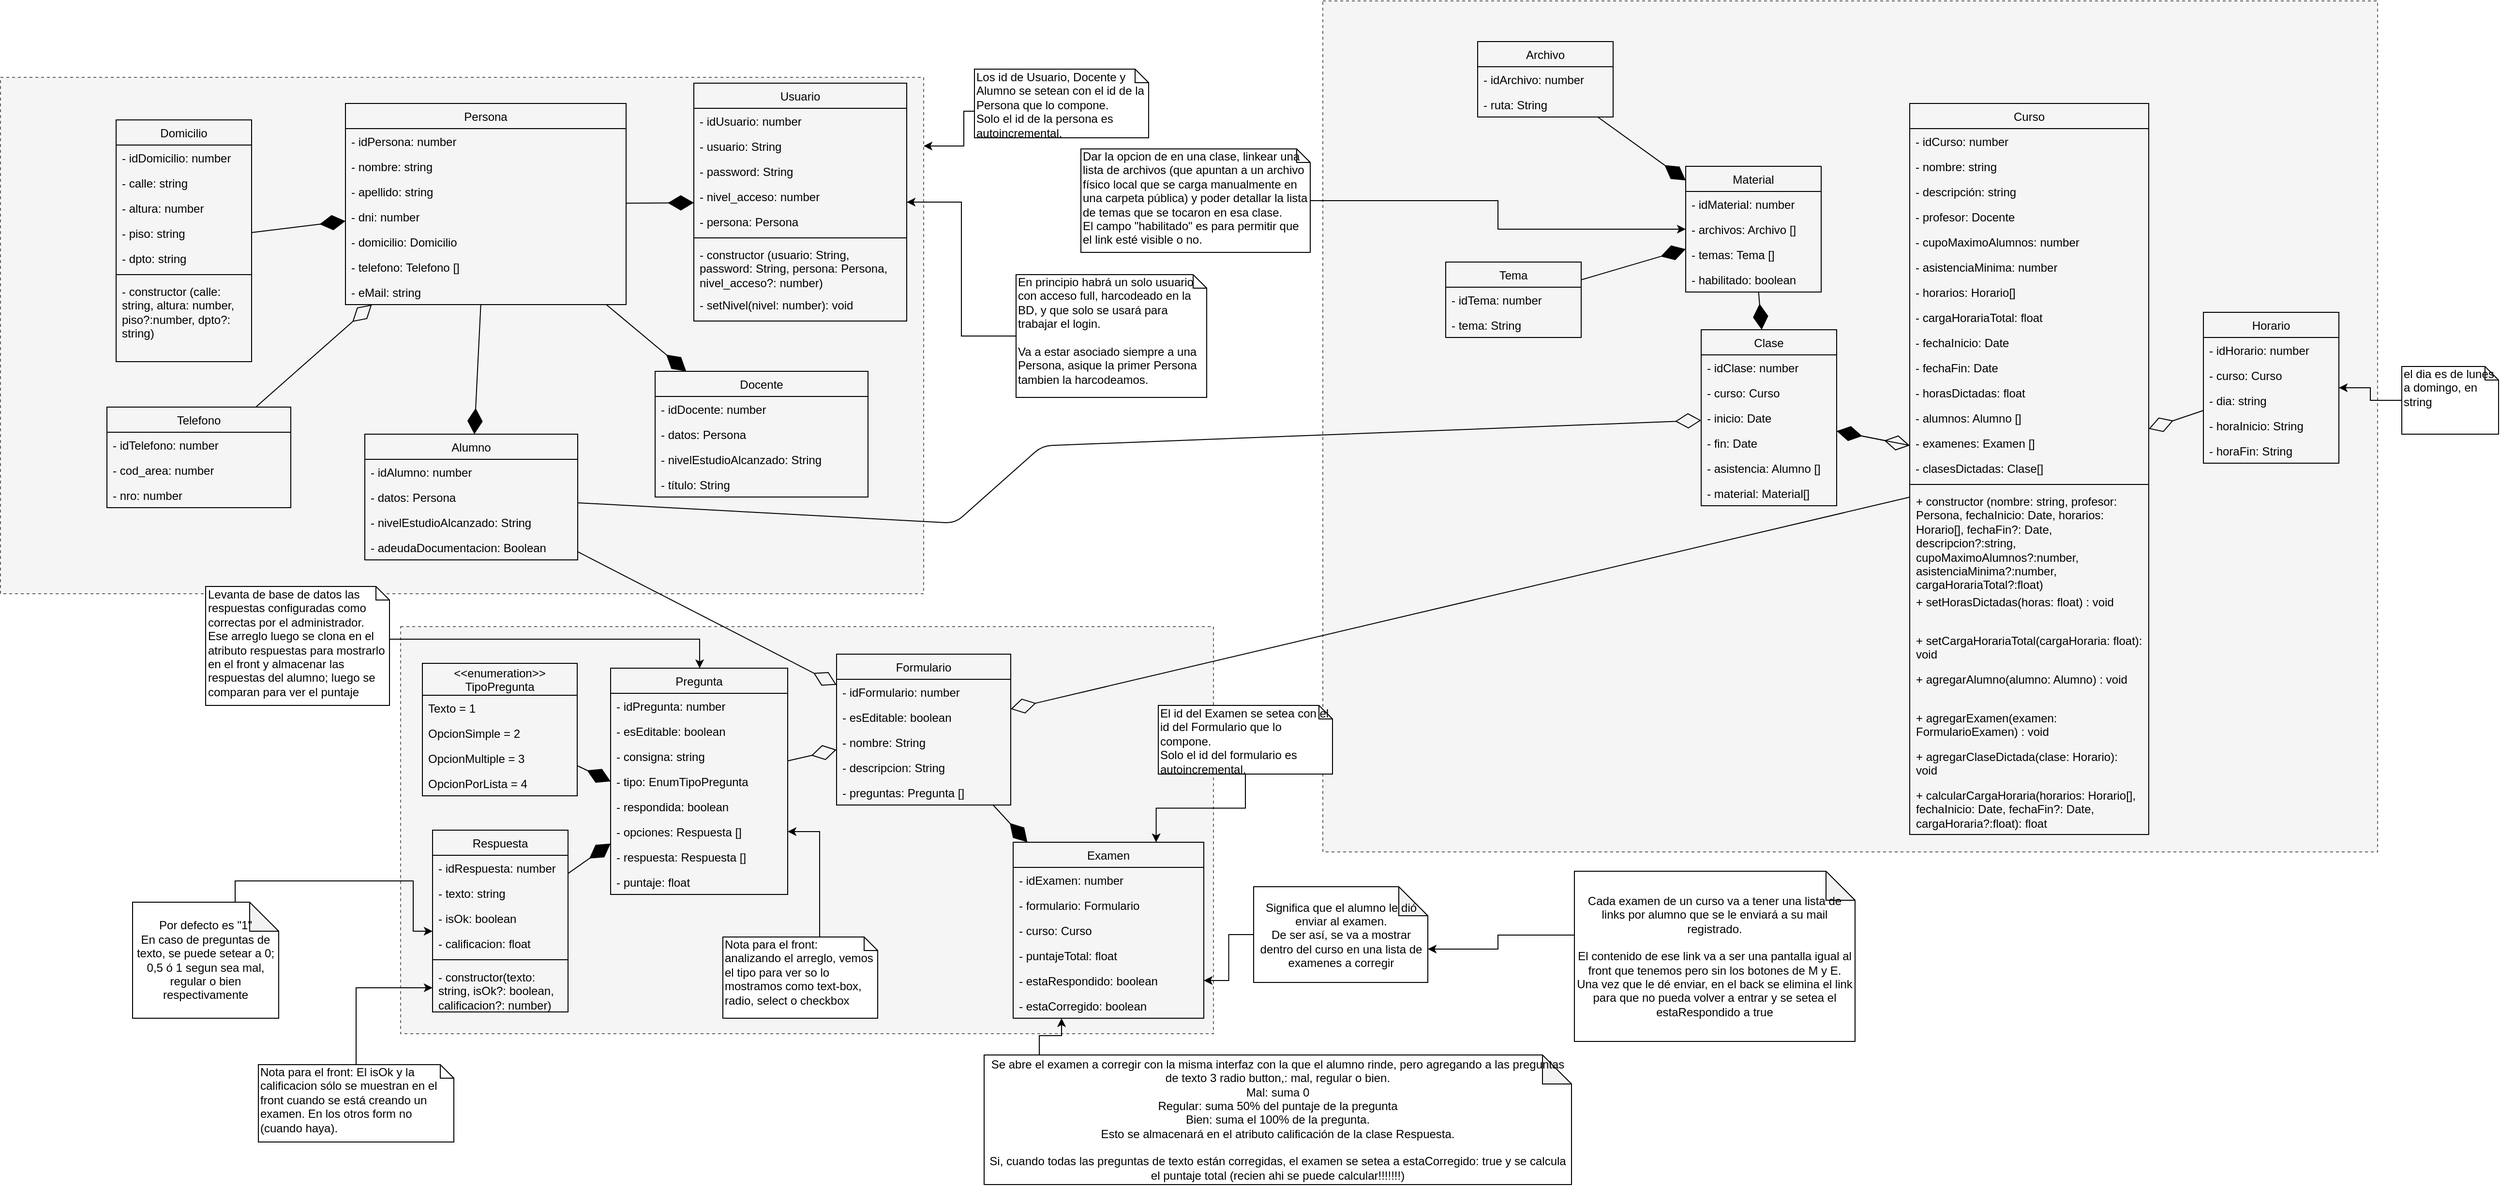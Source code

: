 <mxfile pages="1" version="10.9.5" type="device"><diagram id="f-dJ4CcbWIBOQ4cdCepu" name="Page-1"><mxGraphModel dx="1935" dy="1681" grid="1" gridSize="10" guides="1" tooltips="1" connect="1" arrows="1" fold="1" page="1" pageScale="1" pageWidth="827" pageHeight="1169" math="0" shadow="0"><root><mxCell id="0"/><mxCell id="1" parent="0"/><mxCell id="zxxc2t3rKSdNHz6FAWcH-2" value="" style="rounded=0;whiteSpace=wrap;html=1;fillColor=#f5f5f5;dashed=1;strokeColor=#666666;fontColor=#333333;" parent="1" vertex="1"><mxGeometry x="630" y="-70" width="1090" height="880" as="geometry"/></mxCell><mxCell id="0V6Gt7G7ayMPBLeQKOoL-2" value="" style="rounded=0;whiteSpace=wrap;html=1;fillColor=#f5f5f5;dashed=1;strokeColor=#666666;fontColor=#333333;" parent="1" vertex="1"><mxGeometry x="-736.5" y="9" width="954" height="534" as="geometry"/></mxCell><mxCell id="0V6Gt7G7ayMPBLeQKOoL-5" value="" style="rounded=0;whiteSpace=wrap;html=1;dashed=1;fillColor=#f5f5f5;strokeColor=#666666;fontColor=#333333;" parent="1" vertex="1"><mxGeometry x="-323" y="577" width="840" height="421" as="geometry"/></mxCell><mxCell id="UIrgwBqXf0p40G4Y4S-2-1" value="Curso" style="swimlane;fontStyle=0;childLayout=stackLayout;horizontal=1;startSize=26;fillColor=none;horizontalStack=0;resizeParent=1;resizeParentMax=0;resizeLast=0;collapsible=1;marginBottom=0;" parent="1" vertex="1"><mxGeometry x="1236.5" y="36" width="247" height="756" as="geometry"/></mxCell><mxCell id="ES2bYscU0r8ak7FbDwLA-25" value="- idCurso: number" style="text;strokeColor=none;fillColor=none;align=left;verticalAlign=top;spacingLeft=4;spacingRight=4;overflow=hidden;rotatable=0;points=[[0,0.5],[1,0.5]];portConstraint=eastwest;" vertex="1" parent="UIrgwBqXf0p40G4Y4S-2-1"><mxGeometry y="26" width="247" height="26" as="geometry"/></mxCell><mxCell id="dFw13-SHJbsJlFjqZxbd-1" value="- nombre: string" style="text;strokeColor=none;fillColor=none;align=left;verticalAlign=top;spacingLeft=4;spacingRight=4;overflow=hidden;rotatable=0;points=[[0,0.5],[1,0.5]];portConstraint=eastwest;" parent="UIrgwBqXf0p40G4Y4S-2-1" vertex="1"><mxGeometry y="52" width="247" height="26" as="geometry"/></mxCell><mxCell id="dFw13-SHJbsJlFjqZxbd-2" value="- descripción: string" style="text;strokeColor=none;fillColor=none;align=left;verticalAlign=top;spacingLeft=4;spacingRight=4;overflow=hidden;rotatable=0;points=[[0,0.5],[1,0.5]];portConstraint=eastwest;" parent="UIrgwBqXf0p40G4Y4S-2-1" vertex="1"><mxGeometry y="78" width="247" height="26" as="geometry"/></mxCell><mxCell id="UIrgwBqXf0p40G4Y4S-2-3" value="- profesor: Docente" style="text;strokeColor=none;fillColor=none;align=left;verticalAlign=top;spacingLeft=4;spacingRight=4;overflow=hidden;rotatable=0;points=[[0,0.5],[1,0.5]];portConstraint=eastwest;" parent="UIrgwBqXf0p40G4Y4S-2-1" vertex="1"><mxGeometry y="104" width="247" height="26" as="geometry"/></mxCell><mxCell id="UIrgwBqXf0p40G4Y4S-2-4" value="- cupoMaximoAlumnos: number" style="text;strokeColor=none;fillColor=none;align=left;verticalAlign=top;spacingLeft=4;spacingRight=4;overflow=hidden;rotatable=0;points=[[0,0.5],[1,0.5]];portConstraint=eastwest;" parent="UIrgwBqXf0p40G4Y4S-2-1" vertex="1"><mxGeometry y="130" width="247" height="26" as="geometry"/></mxCell><mxCell id="UIrgwBqXf0p40G4Y4S-2-57" value="- asistenciaMinima: number" style="text;strokeColor=none;fillColor=none;align=left;verticalAlign=top;spacingLeft=4;spacingRight=4;overflow=hidden;rotatable=0;points=[[0,0.5],[1,0.5]];portConstraint=eastwest;" parent="UIrgwBqXf0p40G4Y4S-2-1" vertex="1"><mxGeometry y="156" width="247" height="26" as="geometry"/></mxCell><mxCell id="OqaGD34p73O8CsiSFlRF-17" value="- horarios: Horario[]" style="text;strokeColor=none;fillColor=none;align=left;verticalAlign=top;spacingLeft=4;spacingRight=4;overflow=hidden;rotatable=0;points=[[0,0.5],[1,0.5]];portConstraint=eastwest;" parent="UIrgwBqXf0p40G4Y4S-2-1" vertex="1"><mxGeometry y="182" width="247" height="26" as="geometry"/></mxCell><mxCell id="WGWgzZg7DQU7tO4lkFEB-14" value="- cargaHorariaTotal: float" style="text;strokeColor=none;fillColor=none;align=left;verticalAlign=top;spacingLeft=4;spacingRight=4;overflow=hidden;rotatable=0;points=[[0,0.5],[1,0.5]];portConstraint=eastwest;" parent="UIrgwBqXf0p40G4Y4S-2-1" vertex="1"><mxGeometry y="208" width="247" height="26" as="geometry"/></mxCell><mxCell id="dFw13-SHJbsJlFjqZxbd-19" value="- fechaInicio: Date" style="text;strokeColor=none;fillColor=none;align=left;verticalAlign=top;spacingLeft=4;spacingRight=4;overflow=hidden;rotatable=0;points=[[0,0.5],[1,0.5]];portConstraint=eastwest;" parent="UIrgwBqXf0p40G4Y4S-2-1" vertex="1"><mxGeometry y="234" width="247" height="26" as="geometry"/></mxCell><mxCell id="dFw13-SHJbsJlFjqZxbd-20" value="- fechaFin: Date" style="text;strokeColor=none;fillColor=none;align=left;verticalAlign=top;spacingLeft=4;spacingRight=4;overflow=hidden;rotatable=0;points=[[0,0.5],[1,0.5]];portConstraint=eastwest;" parent="UIrgwBqXf0p40G4Y4S-2-1" vertex="1"><mxGeometry y="260" width="247" height="26" as="geometry"/></mxCell><mxCell id="dFw13-SHJbsJlFjqZxbd-3" value="- horasDictadas: float" style="text;strokeColor=none;fillColor=none;align=left;verticalAlign=top;spacingLeft=4;spacingRight=4;overflow=hidden;rotatable=0;points=[[0,0.5],[1,0.5]];portConstraint=eastwest;" parent="UIrgwBqXf0p40G4Y4S-2-1" vertex="1"><mxGeometry y="286" width="247" height="26" as="geometry"/></mxCell><mxCell id="UIrgwBqXf0p40G4Y4S-2-2" value="- alumnos: Alumno []" style="text;strokeColor=none;fillColor=none;align=left;verticalAlign=top;spacingLeft=4;spacingRight=4;overflow=hidden;rotatable=0;points=[[0,0.5],[1,0.5]];portConstraint=eastwest;" parent="UIrgwBqXf0p40G4Y4S-2-1" vertex="1"><mxGeometry y="312" width="247" height="26" as="geometry"/></mxCell><mxCell id="WGWgzZg7DQU7tO4lkFEB-18" value="- examenes: Examen []" style="text;strokeColor=none;fillColor=none;align=left;verticalAlign=top;spacingLeft=4;spacingRight=4;overflow=hidden;rotatable=0;points=[[0,0.5],[1,0.5]];portConstraint=eastwest;" parent="UIrgwBqXf0p40G4Y4S-2-1" vertex="1"><mxGeometry y="338" width="247" height="26" as="geometry"/></mxCell><mxCell id="OqaGD34p73O8CsiSFlRF-3" value="- clasesDictadas: Clase[]" style="text;strokeColor=none;fillColor=none;align=left;verticalAlign=top;spacingLeft=4;spacingRight=4;overflow=hidden;rotatable=0;points=[[0,0.5],[1,0.5]];portConstraint=eastwest;" parent="UIrgwBqXf0p40G4Y4S-2-1" vertex="1"><mxGeometry y="364" width="247" height="26" as="geometry"/></mxCell><mxCell id="OqaGD34p73O8CsiSFlRF-2" value="" style="line;strokeWidth=1;fillColor=none;align=left;verticalAlign=middle;spacingTop=-1;spacingLeft=3;spacingRight=3;rotatable=0;labelPosition=right;points=[];portConstraint=eastwest;" parent="UIrgwBqXf0p40G4Y4S-2-1" vertex="1"><mxGeometry y="390" width="247" height="8" as="geometry"/></mxCell><mxCell id="dFw13-SHJbsJlFjqZxbd-21" value="+ constructor (nombre: string, profesor: Persona, fechaInicio: Date, horarios: Horario[], fechaFin?: Date, descripcion?:string, cupoMaximoAlumnos?:number, asistenciaMinima?:number, cargaHorariaTotal?:float)" style="text;strokeColor=none;fillColor=none;align=left;verticalAlign=top;spacingLeft=4;spacingRight=4;overflow=hidden;rotatable=0;points=[[0,0.5],[1,0.5]];portConstraint=eastwest;whiteSpace=wrap;" parent="UIrgwBqXf0p40G4Y4S-2-1" vertex="1"><mxGeometry y="398" width="247" height="104" as="geometry"/></mxCell><mxCell id="OqaGD34p73O8CsiSFlRF-4" value="+ setHorasDictadas(horas: float) : void " style="text;strokeColor=none;fillColor=none;align=left;verticalAlign=top;spacingLeft=4;spacingRight=4;overflow=hidden;rotatable=0;points=[[0,0.5],[1,0.5]];portConstraint=eastwest;whiteSpace=wrap;" parent="UIrgwBqXf0p40G4Y4S-2-1" vertex="1"><mxGeometry y="502" width="247" height="40" as="geometry"/></mxCell><mxCell id="OqaGD34p73O8CsiSFlRF-23" value="+ setCargaHorariaTotal(cargaHoraria: float): void" style="text;strokeColor=none;fillColor=none;align=left;verticalAlign=top;spacingLeft=4;spacingRight=4;overflow=hidden;rotatable=0;points=[[0,0.5],[1,0.5]];portConstraint=eastwest;whiteSpace=wrap;" parent="UIrgwBqXf0p40G4Y4S-2-1" vertex="1"><mxGeometry y="542" width="247" height="40" as="geometry"/></mxCell><mxCell id="OqaGD34p73O8CsiSFlRF-8" value="+ agregarAlumno(alumno: Alumno) : void " style="text;strokeColor=none;fillColor=none;align=left;verticalAlign=top;spacingLeft=4;spacingRight=4;overflow=hidden;rotatable=0;points=[[0,0.5],[1,0.5]];portConstraint=eastwest;whiteSpace=wrap;" parent="UIrgwBqXf0p40G4Y4S-2-1" vertex="1"><mxGeometry y="582" width="247" height="40" as="geometry"/></mxCell><mxCell id="OqaGD34p73O8CsiSFlRF-9" value="+ agregarExamen(examen: FormularioExamen) : void " style="text;strokeColor=none;fillColor=none;align=left;verticalAlign=top;spacingLeft=4;spacingRight=4;overflow=hidden;rotatable=0;points=[[0,0.5],[1,0.5]];portConstraint=eastwest;whiteSpace=wrap;" parent="UIrgwBqXf0p40G4Y4S-2-1" vertex="1"><mxGeometry y="622" width="247" height="40" as="geometry"/></mxCell><mxCell id="OqaGD34p73O8CsiSFlRF-10" value="+ agregarClaseDictada(clase: Horario): void " style="text;strokeColor=none;fillColor=none;align=left;verticalAlign=top;spacingLeft=4;spacingRight=4;overflow=hidden;rotatable=0;points=[[0,0.5],[1,0.5]];portConstraint=eastwest;whiteSpace=wrap;" parent="UIrgwBqXf0p40G4Y4S-2-1" vertex="1"><mxGeometry y="662" width="247" height="40" as="geometry"/></mxCell><mxCell id="OqaGD34p73O8CsiSFlRF-22" value="+ calcularCargaHoraria(horarios: Horario[], fechaInicio: Date, fechaFin?: Date, cargaHoraria?:float): float " style="text;strokeColor=none;fillColor=none;align=left;verticalAlign=top;spacingLeft=4;spacingRight=4;overflow=hidden;rotatable=0;points=[[0,0.5],[1,0.5]];portConstraint=eastwest;whiteSpace=wrap;" parent="UIrgwBqXf0p40G4Y4S-2-1" vertex="1"><mxGeometry y="702" width="247" height="54" as="geometry"/></mxCell><mxCell id="UIrgwBqXf0p40G4Y4S-2-5" value="Alumno" style="swimlane;fontStyle=0;childLayout=stackLayout;horizontal=1;startSize=26;fillColor=none;horizontalStack=0;resizeParent=1;resizeParentMax=0;resizeLast=0;collapsible=1;marginBottom=0;" parent="1" vertex="1"><mxGeometry x="-360" y="378" width="220" height="130" as="geometry"/></mxCell><mxCell id="14GjEFoSuWH8FeOay6CV-20" value="- idAlumno: number" style="text;strokeColor=none;fillColor=none;align=left;verticalAlign=top;spacingLeft=4;spacingRight=4;overflow=hidden;rotatable=0;points=[[0,0.5],[1,0.5]];portConstraint=eastwest;" parent="UIrgwBqXf0p40G4Y4S-2-5" vertex="1"><mxGeometry y="26" width="220" height="26" as="geometry"/></mxCell><mxCell id="WGWgzZg7DQU7tO4lkFEB-15" value="- datos: Persona" style="text;strokeColor=none;fillColor=none;align=left;verticalAlign=top;spacingLeft=4;spacingRight=4;overflow=hidden;rotatable=0;points=[[0,0.5],[1,0.5]];portConstraint=eastwest;" parent="UIrgwBqXf0p40G4Y4S-2-5" vertex="1"><mxGeometry y="52" width="220" height="26" as="geometry"/></mxCell><mxCell id="0oqf1715S47qq1O9KlbC-9" value="- nivelEstudioAlcanzado: String" style="text;strokeColor=none;fillColor=none;align=left;verticalAlign=top;spacingLeft=4;spacingRight=4;overflow=hidden;rotatable=0;points=[[0,0.5],[1,0.5]];portConstraint=eastwest;" parent="UIrgwBqXf0p40G4Y4S-2-5" vertex="1"><mxGeometry y="78" width="220" height="26" as="geometry"/></mxCell><mxCell id="WGWgzZg7DQU7tO4lkFEB-16" value="- adeudaDocumentacion: Boolean" style="text;strokeColor=none;fillColor=none;align=left;verticalAlign=top;spacingLeft=4;spacingRight=4;overflow=hidden;rotatable=0;points=[[0,0.5],[1,0.5]];portConstraint=eastwest;" parent="UIrgwBqXf0p40G4Y4S-2-5" vertex="1"><mxGeometry y="104" width="220" height="26" as="geometry"/></mxCell><mxCell id="UIrgwBqXf0p40G4Y4S-2-13" value="Persona" style="swimlane;fontStyle=0;childLayout=stackLayout;horizontal=1;startSize=26;fillColor=none;horizontalStack=0;resizeParent=1;resizeParentMax=0;resizeLast=0;collapsible=1;marginBottom=0;" parent="1" vertex="1"><mxGeometry x="-380" y="36" width="290" height="208" as="geometry"/></mxCell><mxCell id="UIrgwBqXf0p40G4Y4S-2-14" value="- idPersona: number" style="text;strokeColor=none;fillColor=none;align=left;verticalAlign=top;spacingLeft=4;spacingRight=4;overflow=hidden;rotatable=0;points=[[0,0.5],[1,0.5]];portConstraint=eastwest;" parent="UIrgwBqXf0p40G4Y4S-2-13" vertex="1"><mxGeometry y="26" width="290" height="26" as="geometry"/></mxCell><mxCell id="UIrgwBqXf0p40G4Y4S-2-35" value="- nombre: string" style="text;strokeColor=none;fillColor=none;align=left;verticalAlign=top;spacingLeft=4;spacingRight=4;overflow=hidden;rotatable=0;points=[[0,0.5],[1,0.5]];portConstraint=eastwest;" parent="UIrgwBqXf0p40G4Y4S-2-13" vertex="1"><mxGeometry y="52" width="290" height="26" as="geometry"/></mxCell><mxCell id="UIrgwBqXf0p40G4Y4S-2-15" value="- apellido: string" style="text;strokeColor=none;fillColor=none;align=left;verticalAlign=top;spacingLeft=4;spacingRight=4;overflow=hidden;rotatable=0;points=[[0,0.5],[1,0.5]];portConstraint=eastwest;" parent="UIrgwBqXf0p40G4Y4S-2-13" vertex="1"><mxGeometry y="78" width="290" height="26" as="geometry"/></mxCell><mxCell id="UIrgwBqXf0p40G4Y4S-2-16" value="- dni: number" style="text;strokeColor=none;fillColor=none;align=left;verticalAlign=top;spacingLeft=4;spacingRight=4;overflow=hidden;rotatable=0;points=[[0,0.5],[1,0.5]];portConstraint=eastwest;" parent="UIrgwBqXf0p40G4Y4S-2-13" vertex="1"><mxGeometry y="104" width="290" height="26" as="geometry"/></mxCell><mxCell id="UIrgwBqXf0p40G4Y4S-2-50" value="- domicilio: Domicilio" style="text;strokeColor=none;fillColor=none;align=left;verticalAlign=top;spacingLeft=4;spacingRight=4;overflow=hidden;rotatable=0;points=[[0,0.5],[1,0.5]];portConstraint=eastwest;" parent="UIrgwBqXf0p40G4Y4S-2-13" vertex="1"><mxGeometry y="130" width="290" height="26" as="geometry"/></mxCell><mxCell id="UIrgwBqXf0p40G4Y4S-2-34" value="- telefono: Telefono [] " style="text;strokeColor=none;fillColor=none;align=left;verticalAlign=top;spacingLeft=4;spacingRight=4;overflow=hidden;rotatable=0;points=[[0,0.5],[1,0.5]];portConstraint=eastwest;" parent="UIrgwBqXf0p40G4Y4S-2-13" vertex="1"><mxGeometry y="156" width="290" height="26" as="geometry"/></mxCell><mxCell id="UIrgwBqXf0p40G4Y4S-2-36" value="- eMail: string" style="text;strokeColor=none;fillColor=none;align=left;verticalAlign=top;spacingLeft=4;spacingRight=4;overflow=hidden;rotatable=0;points=[[0,0.5],[1,0.5]];portConstraint=eastwest;" parent="UIrgwBqXf0p40G4Y4S-2-13" vertex="1"><mxGeometry y="182" width="290" height="26" as="geometry"/></mxCell><mxCell id="UIrgwBqXf0p40G4Y4S-2-17" value="Formulario" style="swimlane;fontStyle=0;childLayout=stackLayout;horizontal=1;startSize=26;fillColor=none;horizontalStack=0;resizeParent=1;resizeParentMax=0;resizeLast=0;collapsible=1;marginBottom=0;" parent="1" vertex="1"><mxGeometry x="127.5" y="605.5" width="180" height="156" as="geometry"/></mxCell><mxCell id="14GjEFoSuWH8FeOay6CV-24" value="- idFormulario: number" style="text;strokeColor=none;fillColor=none;align=left;verticalAlign=top;spacingLeft=4;spacingRight=4;overflow=hidden;rotatable=0;points=[[0,0.5],[1,0.5]];portConstraint=eastwest;" parent="UIrgwBqXf0p40G4Y4S-2-17" vertex="1"><mxGeometry y="26" width="180" height="26" as="geometry"/></mxCell><mxCell id="UczHbonSm5Xrn4afwmdp-6" value="- esEditable: boolean" style="text;strokeColor=none;fillColor=none;align=left;verticalAlign=top;spacingLeft=4;spacingRight=4;overflow=hidden;rotatable=0;points=[[0,0.5],[1,0.5]];portConstraint=eastwest;" parent="UIrgwBqXf0p40G4Y4S-2-17" vertex="1"><mxGeometry y="52" width="180" height="26" as="geometry"/></mxCell><mxCell id="UczHbonSm5Xrn4afwmdp-4" value="- nombre: String" style="text;strokeColor=none;fillColor=none;align=left;verticalAlign=top;spacingLeft=4;spacingRight=4;overflow=hidden;rotatable=0;points=[[0,0.5],[1,0.5]];portConstraint=eastwest;" parent="UIrgwBqXf0p40G4Y4S-2-17" vertex="1"><mxGeometry y="78" width="180" height="26" as="geometry"/></mxCell><mxCell id="UczHbonSm5Xrn4afwmdp-3" value="- descripcion: String" style="text;strokeColor=none;fillColor=none;align=left;verticalAlign=top;spacingLeft=4;spacingRight=4;overflow=hidden;rotatable=0;points=[[0,0.5],[1,0.5]];portConstraint=eastwest;" parent="UIrgwBqXf0p40G4Y4S-2-17" vertex="1"><mxGeometry y="104" width="180" height="26" as="geometry"/></mxCell><mxCell id="UIrgwBqXf0p40G4Y4S-2-18" value="- preguntas: Pregunta []" style="text;strokeColor=none;fillColor=none;align=left;verticalAlign=top;spacingLeft=4;spacingRight=4;overflow=hidden;rotatable=0;points=[[0,0.5],[1,0.5]];portConstraint=eastwest;" parent="UIrgwBqXf0p40G4Y4S-2-17" vertex="1"><mxGeometry y="130" width="180" height="26" as="geometry"/></mxCell><mxCell id="UIrgwBqXf0p40G4Y4S-2-21" value="Examen" style="swimlane;fontStyle=0;childLayout=stackLayout;horizontal=1;startSize=26;fillColor=none;horizontalStack=0;resizeParent=1;resizeParentMax=0;resizeLast=0;collapsible=1;marginBottom=0;" parent="1" vertex="1"><mxGeometry x="310" y="800" width="197" height="182" as="geometry"/></mxCell><mxCell id="14GjEFoSuWH8FeOay6CV-26" value="- idExamen: number" style="text;strokeColor=none;fillColor=none;align=left;verticalAlign=top;spacingLeft=4;spacingRight=4;overflow=hidden;rotatable=0;points=[[0,0.5],[1,0.5]];portConstraint=eastwest;" parent="UIrgwBqXf0p40G4Y4S-2-21" vertex="1"><mxGeometry y="26" width="197" height="26" as="geometry"/></mxCell><mxCell id="WGWgzZg7DQU7tO4lkFEB-51" value="- formulario: Formulario" style="text;strokeColor=none;fillColor=none;align=left;verticalAlign=top;spacingLeft=4;spacingRight=4;overflow=hidden;rotatable=0;points=[[0,0.5],[1,0.5]];portConstraint=eastwest;" parent="UIrgwBqXf0p40G4Y4S-2-21" vertex="1"><mxGeometry y="52" width="197" height="26" as="geometry"/></mxCell><mxCell id="14GjEFoSuWH8FeOay6CV-17" value="- curso: Curso" style="text;strokeColor=none;fillColor=none;align=left;verticalAlign=top;spacingLeft=4;spacingRight=4;overflow=hidden;rotatable=0;points=[[0,0.5],[1,0.5]];portConstraint=eastwest;" parent="UIrgwBqXf0p40G4Y4S-2-21" vertex="1"><mxGeometry y="78" width="197" height="26" as="geometry"/></mxCell><mxCell id="UIrgwBqXf0p40G4Y4S-2-33" value="- puntajeTotal: float" style="text;strokeColor=none;fillColor=none;align=left;verticalAlign=top;spacingLeft=4;spacingRight=4;overflow=hidden;rotatable=0;points=[[0,0.5],[1,0.5]];portConstraint=eastwest;" parent="UIrgwBqXf0p40G4Y4S-2-21" vertex="1"><mxGeometry y="104" width="197" height="26" as="geometry"/></mxCell><mxCell id="UczHbonSm5Xrn4afwmdp-11" value="- estaRespondido: boolean" style="text;strokeColor=none;fillColor=none;align=left;verticalAlign=top;spacingLeft=4;spacingRight=4;overflow=hidden;rotatable=0;points=[[0,0.5],[1,0.5]];portConstraint=eastwest;" parent="UIrgwBqXf0p40G4Y4S-2-21" vertex="1"><mxGeometry y="130" width="197" height="26" as="geometry"/></mxCell><mxCell id="UczHbonSm5Xrn4afwmdp-12" value="- estaCorregido: boolean" style="text;strokeColor=none;fillColor=none;align=left;verticalAlign=top;spacingLeft=4;spacingRight=4;overflow=hidden;rotatable=0;points=[[0,0.5],[1,0.5]];portConstraint=eastwest;" parent="UIrgwBqXf0p40G4Y4S-2-21" vertex="1"><mxGeometry y="156" width="197" height="26" as="geometry"/></mxCell><mxCell id="UIrgwBqXf0p40G4Y4S-2-29" value="Respuesta" style="swimlane;fontStyle=0;childLayout=stackLayout;horizontal=1;startSize=26;fillColor=none;horizontalStack=0;resizeParent=1;resizeParentMax=0;resizeLast=0;collapsible=1;marginBottom=0;" parent="1" vertex="1"><mxGeometry x="-290" y="787.5" width="140" height="188" as="geometry"/></mxCell><mxCell id="14GjEFoSuWH8FeOay6CV-25" value="- idRespuesta: number" style="text;strokeColor=none;fillColor=none;align=left;verticalAlign=top;spacingLeft=4;spacingRight=4;overflow=hidden;rotatable=0;points=[[0,0.5],[1,0.5]];portConstraint=eastwest;" parent="UIrgwBqXf0p40G4Y4S-2-29" vertex="1"><mxGeometry y="26" width="140" height="26" as="geometry"/></mxCell><mxCell id="UIrgwBqXf0p40G4Y4S-2-31" value="- texto: string" style="text;strokeColor=none;fillColor=none;align=left;verticalAlign=top;spacingLeft=4;spacingRight=4;overflow=hidden;rotatable=0;points=[[0,0.5],[1,0.5]];portConstraint=eastwest;" parent="UIrgwBqXf0p40G4Y4S-2-29" vertex="1"><mxGeometry y="52" width="140" height="26" as="geometry"/></mxCell><mxCell id="UIrgwBqXf0p40G4Y4S-2-30" value="- isOk: boolean" style="text;strokeColor=none;fillColor=none;align=left;verticalAlign=top;spacingLeft=4;spacingRight=4;overflow=hidden;rotatable=0;points=[[0,0.5],[1,0.5]];portConstraint=eastwest;" parent="UIrgwBqXf0p40G4Y4S-2-29" vertex="1"><mxGeometry y="78" width="140" height="26" as="geometry"/></mxCell><mxCell id="14GjEFoSuWH8FeOay6CV-34" value="- calificacion: float" style="text;strokeColor=none;fillColor=none;align=left;verticalAlign=top;spacingLeft=4;spacingRight=4;overflow=hidden;rotatable=0;points=[[0,0.5],[1,0.5]];portConstraint=eastwest;" parent="UIrgwBqXf0p40G4Y4S-2-29" vertex="1"><mxGeometry y="104" width="140" height="26" as="geometry"/></mxCell><mxCell id="14GjEFoSuWH8FeOay6CV-40" value="" style="line;strokeWidth=1;fillColor=none;align=left;verticalAlign=middle;spacingTop=-1;spacingLeft=3;spacingRight=3;rotatable=0;labelPosition=right;points=[];portConstraint=eastwest;" parent="UIrgwBqXf0p40G4Y4S-2-29" vertex="1"><mxGeometry y="130" width="140" height="8" as="geometry"/></mxCell><mxCell id="nEvsQ2q3yZ7ZM4qGIYmT-1" value="- constructor(texto: string, isOk?: boolean, calificacion?: number)" style="text;strokeColor=none;fillColor=none;align=left;verticalAlign=top;spacingLeft=4;spacingRight=4;overflow=hidden;rotatable=0;points=[[0,0.5],[1,0.5]];portConstraint=eastwest;whiteSpace=wrap;" parent="UIrgwBqXf0p40G4Y4S-2-29" vertex="1"><mxGeometry y="138" width="140" height="50" as="geometry"/></mxCell><mxCell id="UIrgwBqXf0p40G4Y4S-2-37" value="Domicilio" style="swimlane;fontStyle=0;childLayout=stackLayout;horizontal=1;startSize=26;fillColor=none;horizontalStack=0;resizeParent=1;resizeParentMax=0;resizeLast=0;collapsible=1;marginBottom=0;" parent="1" vertex="1"><mxGeometry x="-617" y="53" width="140" height="250" as="geometry"/></mxCell><mxCell id="UIrgwBqXf0p40G4Y4S-2-38" value="- idDomicilio: number" style="text;strokeColor=none;fillColor=none;align=left;verticalAlign=top;spacingLeft=4;spacingRight=4;overflow=hidden;rotatable=0;points=[[0,0.5],[1,0.5]];portConstraint=eastwest;" parent="UIrgwBqXf0p40G4Y4S-2-37" vertex="1"><mxGeometry y="26" width="140" height="26" as="geometry"/></mxCell><mxCell id="UIrgwBqXf0p40G4Y4S-2-39" value="- calle: string" style="text;strokeColor=none;fillColor=none;align=left;verticalAlign=top;spacingLeft=4;spacingRight=4;overflow=hidden;rotatable=0;points=[[0,0.5],[1,0.5]];portConstraint=eastwest;" parent="UIrgwBqXf0p40G4Y4S-2-37" vertex="1"><mxGeometry y="52" width="140" height="26" as="geometry"/></mxCell><mxCell id="UIrgwBqXf0p40G4Y4S-2-40" value="- altura: number" style="text;strokeColor=none;fillColor=none;align=left;verticalAlign=top;spacingLeft=4;spacingRight=4;overflow=hidden;rotatable=0;points=[[0,0.5],[1,0.5]];portConstraint=eastwest;" parent="UIrgwBqXf0p40G4Y4S-2-37" vertex="1"><mxGeometry y="78" width="140" height="26" as="geometry"/></mxCell><mxCell id="UIrgwBqXf0p40G4Y4S-2-48" value="- piso: string" style="text;strokeColor=none;fillColor=none;align=left;verticalAlign=top;spacingLeft=4;spacingRight=4;overflow=hidden;rotatable=0;points=[[0,0.5],[1,0.5]];portConstraint=eastwest;" parent="UIrgwBqXf0p40G4Y4S-2-37" vertex="1"><mxGeometry y="104" width="140" height="26" as="geometry"/></mxCell><mxCell id="UIrgwBqXf0p40G4Y4S-2-49" value="- dpto: string" style="text;strokeColor=none;fillColor=none;align=left;verticalAlign=top;spacingLeft=4;spacingRight=4;overflow=hidden;rotatable=0;points=[[0,0.5],[1,0.5]];portConstraint=eastwest;" parent="UIrgwBqXf0p40G4Y4S-2-37" vertex="1"><mxGeometry y="130" width="140" height="26" as="geometry"/></mxCell><mxCell id="W1IpdZNY89ZAKOjJsBWd-2" value="" style="line;strokeWidth=1;fillColor=none;align=left;verticalAlign=middle;spacingTop=-1;spacingLeft=3;spacingRight=3;rotatable=0;labelPosition=right;points=[];portConstraint=eastwest;" parent="UIrgwBqXf0p40G4Y4S-2-37" vertex="1"><mxGeometry y="156" width="140" height="8" as="geometry"/></mxCell><mxCell id="W1IpdZNY89ZAKOjJsBWd-3" value="- constructor (calle: string, altura: number, piso?:number, dpto?: string)" style="text;strokeColor=none;fillColor=none;align=left;verticalAlign=top;spacingLeft=4;spacingRight=4;overflow=hidden;rotatable=0;points=[[0,0.5],[1,0.5]];portConstraint=eastwest;whiteSpace=wrap;" parent="UIrgwBqXf0p40G4Y4S-2-37" vertex="1"><mxGeometry y="164" width="140" height="86" as="geometry"/></mxCell><mxCell id="UIrgwBqXf0p40G4Y4S-2-44" value="Telefono" style="swimlane;fontStyle=0;childLayout=stackLayout;horizontal=1;startSize=26;fillColor=none;horizontalStack=0;resizeParent=1;resizeParentMax=0;resizeLast=0;collapsible=1;marginBottom=0;" parent="1" vertex="1"><mxGeometry x="-626.5" y="350" width="190" height="104" as="geometry"/></mxCell><mxCell id="OqaGD34p73O8CsiSFlRF-24" value="- idTelefono: number" style="text;strokeColor=none;fillColor=none;align=left;verticalAlign=top;spacingLeft=4;spacingRight=4;overflow=hidden;rotatable=0;points=[[0,0.5],[1,0.5]];portConstraint=eastwest;" parent="UIrgwBqXf0p40G4Y4S-2-44" vertex="1"><mxGeometry y="26" width="190" height="26" as="geometry"/></mxCell><mxCell id="UIrgwBqXf0p40G4Y4S-2-46" value="- cod_area: number" style="text;strokeColor=none;fillColor=none;align=left;verticalAlign=top;spacingLeft=4;spacingRight=4;overflow=hidden;rotatable=0;points=[[0,0.5],[1,0.5]];portConstraint=eastwest;" parent="UIrgwBqXf0p40G4Y4S-2-44" vertex="1"><mxGeometry y="52" width="190" height="26" as="geometry"/></mxCell><mxCell id="UIrgwBqXf0p40G4Y4S-2-47" value="- nro: number" style="text;strokeColor=none;fillColor=none;align=left;verticalAlign=top;spacingLeft=4;spacingRight=4;overflow=hidden;rotatable=0;points=[[0,0.5],[1,0.5]];portConstraint=eastwest;" parent="UIrgwBqXf0p40G4Y4S-2-44" vertex="1"><mxGeometry y="78" width="190" height="26" as="geometry"/></mxCell><mxCell id="WGWgzZg7DQU7tO4lkFEB-1" value="Clase" style="swimlane;fontStyle=0;childLayout=stackLayout;horizontal=1;startSize=26;fillColor=none;horizontalStack=0;resizeParent=1;resizeParentMax=0;resizeLast=0;collapsible=1;marginBottom=0;" parent="1" vertex="1"><mxGeometry x="1021" y="270" width="140" height="182" as="geometry"/></mxCell><mxCell id="ES2bYscU0r8ak7FbDwLA-4" value="- idClase: number" style="text;strokeColor=none;fillColor=none;align=left;verticalAlign=top;spacingLeft=4;spacingRight=4;overflow=hidden;rotatable=0;points=[[0,0.5],[1,0.5]];portConstraint=eastwest;" vertex="1" parent="WGWgzZg7DQU7tO4lkFEB-1"><mxGeometry y="26" width="140" height="26" as="geometry"/></mxCell><mxCell id="WGWgzZg7DQU7tO4lkFEB-2" value="- curso: Curso" style="text;strokeColor=none;fillColor=none;align=left;verticalAlign=top;spacingLeft=4;spacingRight=4;overflow=hidden;rotatable=0;points=[[0,0.5],[1,0.5]];portConstraint=eastwest;" parent="WGWgzZg7DQU7tO4lkFEB-1" vertex="1"><mxGeometry y="52" width="140" height="26" as="geometry"/></mxCell><mxCell id="WGWgzZg7DQU7tO4lkFEB-3" value="- inicio: Date" style="text;strokeColor=none;fillColor=none;align=left;verticalAlign=top;spacingLeft=4;spacingRight=4;overflow=hidden;rotatable=0;points=[[0,0.5],[1,0.5]];portConstraint=eastwest;" parent="WGWgzZg7DQU7tO4lkFEB-1" vertex="1"><mxGeometry y="78" width="140" height="26" as="geometry"/></mxCell><mxCell id="0oqf1715S47qq1O9KlbC-1" value="- fin: Date" style="text;strokeColor=none;fillColor=none;align=left;verticalAlign=top;spacingLeft=4;spacingRight=4;overflow=hidden;rotatable=0;points=[[0,0.5],[1,0.5]];portConstraint=eastwest;" parent="WGWgzZg7DQU7tO4lkFEB-1" vertex="1"><mxGeometry y="104" width="140" height="26" as="geometry"/></mxCell><mxCell id="WGWgzZg7DQU7tO4lkFEB-6" value="- asistencia: Alumno []" style="text;strokeColor=none;fillColor=none;align=left;verticalAlign=top;spacingLeft=4;spacingRight=4;overflow=hidden;rotatable=0;points=[[0,0.5],[1,0.5]];portConstraint=eastwest;" parent="WGWgzZg7DQU7tO4lkFEB-1" vertex="1"><mxGeometry y="130" width="140" height="26" as="geometry"/></mxCell><mxCell id="WGWgzZg7DQU7tO4lkFEB-4" value="- material: Material[]" style="text;strokeColor=none;fillColor=none;align=left;verticalAlign=top;spacingLeft=4;spacingRight=4;overflow=hidden;rotatable=0;points=[[0,0.5],[1,0.5]];portConstraint=eastwest;" parent="WGWgzZg7DQU7tO4lkFEB-1" vertex="1"><mxGeometry y="156" width="140" height="26" as="geometry"/></mxCell><mxCell id="WGWgzZg7DQU7tO4lkFEB-7" value="" style="endArrow=diamondThin;endFill=1;endSize=24;html=1;" parent="1" source="UIrgwBqXf0p40G4Y4S-2-1" target="WGWgzZg7DQU7tO4lkFEB-1" edge="1"><mxGeometry width="160" relative="1" as="geometry"><mxPoint x="956.5" y="461.5" as="sourcePoint"/><mxPoint x="1116.5" y="461.5" as="targetPoint"/></mxGeometry></mxCell><mxCell id="WGWgzZg7DQU7tO4lkFEB-21" style="edgeStyle=orthogonalEdgeStyle;rounded=0;orthogonalLoop=1;jettySize=auto;html=1;" parent="1" source="WGWgzZg7DQU7tO4lkFEB-19" target="WGWgzZg7DQU7tO4lkFEB-38" edge="1"><mxGeometry relative="1" as="geometry"><mxPoint x="101.5" y="815" as="targetPoint"/><Array as="points"><mxPoint x="110" y="789"/></Array></mxGeometry></mxCell><mxCell id="WGWgzZg7DQU7tO4lkFEB-19" value="Nota para el front:&lt;br&gt;analizando el arreglo, vemos el tipo para ver so lo mostramos como text-box, radio, select&amp;nbsp;o checkbox&amp;nbsp;" style="shape=note;whiteSpace=wrap;html=1;size=14;verticalAlign=top;align=left;spacingTop=-6;" parent="1" vertex="1"><mxGeometry x="10" y="898" width="160" height="84" as="geometry"/></mxCell><mxCell id="WGWgzZg7DQU7tO4lkFEB-26" style="edgeStyle=orthogonalEdgeStyle;rounded=0;orthogonalLoop=1;jettySize=auto;html=1;" parent="1" source="WGWgzZg7DQU7tO4lkFEB-25" target="WGWgzZg7DQU7tO4lkFEB-35" edge="1"><mxGeometry relative="1" as="geometry"><mxPoint x="205" y="867" as="targetPoint"/><Array as="points"><mxPoint x="-14" y="590"/></Array></mxGeometry></mxCell><mxCell id="WGWgzZg7DQU7tO4lkFEB-25" value="Levanta de base de datos las respuestas configuradas como correctas por el administrador.&lt;br&gt;Ese arreglo luego se clona en el atributo respuestas para mostrarlo en el front y almacenar las respuestas del alumno; luego se comparan para ver el puntaje" style="shape=note;whiteSpace=wrap;html=1;size=14;verticalAlign=top;align=left;spacingTop=-6;" parent="1" vertex="1"><mxGeometry x="-524.5" y="535.5" width="190" height="123" as="geometry"/></mxCell><mxCell id="WGWgzZg7DQU7tO4lkFEB-28" value="" style="endArrow=diamondThin;endFill=1;endSize=24;html=1;" parent="1" source="UIrgwBqXf0p40G4Y4S-2-29" target="WGWgzZg7DQU7tO4lkFEB-35" edge="1"><mxGeometry width="160" relative="1" as="geometry"><mxPoint x="261.495" y="792.5" as="sourcePoint"/><mxPoint x="231.337" y="719" as="targetPoint"/></mxGeometry></mxCell><mxCell id="WGWgzZg7DQU7tO4lkFEB-35" value="Pregunta" style="swimlane;fontStyle=0;childLayout=stackLayout;horizontal=1;startSize=26;fillColor=none;horizontalStack=0;resizeParent=1;resizeParentMax=0;resizeLast=0;collapsible=1;marginBottom=0;" parent="1" vertex="1"><mxGeometry x="-106" y="620" width="183" height="234" as="geometry"/></mxCell><mxCell id="14GjEFoSuWH8FeOay6CV-22" value="- idPregunta: number" style="text;strokeColor=none;fillColor=none;align=left;verticalAlign=top;spacingLeft=4;spacingRight=4;overflow=hidden;rotatable=0;points=[[0,0.5],[1,0.5]];portConstraint=eastwest;" parent="WGWgzZg7DQU7tO4lkFEB-35" vertex="1"><mxGeometry y="26" width="183" height="26" as="geometry"/></mxCell><mxCell id="UczHbonSm5Xrn4afwmdp-5" value="- esEditable: boolean" style="text;strokeColor=none;fillColor=none;align=left;verticalAlign=top;spacingLeft=4;spacingRight=4;overflow=hidden;rotatable=0;points=[[0,0.5],[1,0.5]];portConstraint=eastwest;" parent="WGWgzZg7DQU7tO4lkFEB-35" vertex="1"><mxGeometry y="52" width="183" height="26" as="geometry"/></mxCell><mxCell id="14GjEFoSuWH8FeOay6CV-42" value="- consigna: string" style="text;strokeColor=none;fillColor=none;align=left;verticalAlign=top;spacingLeft=4;spacingRight=4;overflow=hidden;rotatable=0;points=[[0,0.5],[1,0.5]];portConstraint=eastwest;" parent="WGWgzZg7DQU7tO4lkFEB-35" vertex="1"><mxGeometry y="78" width="183" height="26" as="geometry"/></mxCell><mxCell id="WGWgzZg7DQU7tO4lkFEB-36" value="- tipo: EnumTipoPregunta" style="text;strokeColor=none;fillColor=none;align=left;verticalAlign=top;spacingLeft=4;spacingRight=4;overflow=hidden;rotatable=0;points=[[0,0.5],[1,0.5]];portConstraint=eastwest;" parent="WGWgzZg7DQU7tO4lkFEB-35" vertex="1"><mxGeometry y="104" width="183" height="26" as="geometry"/></mxCell><mxCell id="WGWgzZg7DQU7tO4lkFEB-40" value="- respondida: boolean" style="text;strokeColor=none;fillColor=none;align=left;verticalAlign=top;spacingLeft=4;spacingRight=4;overflow=hidden;rotatable=0;points=[[0,0.5],[1,0.5]];portConstraint=eastwest;" parent="WGWgzZg7DQU7tO4lkFEB-35" vertex="1"><mxGeometry y="130" width="183" height="26" as="geometry"/></mxCell><mxCell id="WGWgzZg7DQU7tO4lkFEB-38" value="- opciones: Respuesta []" style="text;strokeColor=none;fillColor=none;align=left;verticalAlign=top;spacingLeft=4;spacingRight=4;overflow=hidden;rotatable=0;points=[[0,0.5],[1,0.5]];portConstraint=eastwest;" parent="WGWgzZg7DQU7tO4lkFEB-35" vertex="1"><mxGeometry y="156" width="183" height="26" as="geometry"/></mxCell><mxCell id="WGWgzZg7DQU7tO4lkFEB-48" value="- respuesta: Respuesta []" style="text;strokeColor=none;fillColor=none;align=left;verticalAlign=top;spacingLeft=4;spacingRight=4;overflow=hidden;rotatable=0;points=[[0,0.5],[1,0.5]];portConstraint=eastwest;" parent="WGWgzZg7DQU7tO4lkFEB-35" vertex="1"><mxGeometry y="182" width="183" height="26" as="geometry"/></mxCell><mxCell id="WGWgzZg7DQU7tO4lkFEB-22" value="- puntaje: float" style="text;strokeColor=none;fillColor=none;align=left;verticalAlign=top;spacingLeft=4;spacingRight=4;overflow=hidden;rotatable=0;points=[[0,0.5],[1,0.5]];portConstraint=eastwest;" parent="WGWgzZg7DQU7tO4lkFEB-35" vertex="1"><mxGeometry y="208" width="183" height="26" as="geometry"/></mxCell><mxCell id="WGWgzZg7DQU7tO4lkFEB-44" value="" style="endArrow=diamondThin;endFill=0;endSize=24;html=1;" parent="1" source="WGWgzZg7DQU7tO4lkFEB-35" target="UIrgwBqXf0p40G4Y4S-2-17" edge="1"><mxGeometry width="160" relative="1" as="geometry"><mxPoint x="233" y="818" as="sourcePoint"/><mxPoint x="393" y="818" as="targetPoint"/></mxGeometry></mxCell><mxCell id="WGWgzZg7DQU7tO4lkFEB-60" value="" style="endArrow=diamondThin;endFill=0;endSize=24;html=1;" parent="1" source="UIrgwBqXf0p40G4Y4S-2-1" target="UIrgwBqXf0p40G4Y4S-2-17" edge="1"><mxGeometry width="160" relative="1" as="geometry"><mxPoint x="120" y="497.143" as="sourcePoint"/><mxPoint x="280" y="497.143" as="targetPoint"/></mxGeometry></mxCell><mxCell id="WGWgzZg7DQU7tO4lkFEB-61" value="" style="endArrow=diamondThin;endFill=0;endSize=24;html=1;" parent="1" source="UIrgwBqXf0p40G4Y4S-2-5" target="UIrgwBqXf0p40G4Y4S-2-17" edge="1"><mxGeometry width="160" relative="1" as="geometry"><mxPoint x="156.05" y="442" as="sourcePoint"/><mxPoint x="73.725" y="557" as="targetPoint"/></mxGeometry></mxCell><mxCell id="W1IpdZNY89ZAKOjJsBWd-1" value="" style="endArrow=diamondThin;endFill=0;endSize=24;html=1;" parent="1" source="UIrgwBqXf0p40G4Y4S-2-44" target="UIrgwBqXf0p40G4Y4S-2-13" edge="1"><mxGeometry width="160" relative="1" as="geometry"><mxPoint x="-467" y="149.782" as="sourcePoint"/><mxPoint x="-267.5" y="174.809" as="targetPoint"/></mxGeometry></mxCell><mxCell id="UczHbonSm5Xrn4afwmdp-15" value="" style="edgeStyle=orthogonalEdgeStyle;rounded=0;orthogonalLoop=1;jettySize=auto;html=1;entryX=1;entryY=0.5;entryDx=0;entryDy=0;" parent="1" source="UczHbonSm5Xrn4afwmdp-13" target="UczHbonSm5Xrn4afwmdp-11" edge="1"><mxGeometry relative="1" as="geometry"><mxPoint x="547" y="912" as="targetPoint"/></mxGeometry></mxCell><mxCell id="UczHbonSm5Xrn4afwmdp-13" value="Significa que el alumno le dió enviar al examen.&lt;br&gt;De ser así, se va a mostrar dentro del curso en una lista de examenes a corregir" style="shape=note;whiteSpace=wrap;html=1;backgroundOutline=1;darkOpacity=0.05;" parent="1" vertex="1"><mxGeometry x="558.5" y="846" width="180" height="99" as="geometry"/></mxCell><mxCell id="UczHbonSm5Xrn4afwmdp-18" value="" style="edgeStyle=orthogonalEdgeStyle;rounded=0;orthogonalLoop=1;jettySize=auto;html=1;" parent="1" source="UczHbonSm5Xrn4afwmdp-16" target="UczHbonSm5Xrn4afwmdp-12" edge="1"><mxGeometry relative="1" as="geometry"><mxPoint x="395.5" y="945" as="targetPoint"/><Array as="points"><mxPoint x="337" y="1000"/><mxPoint x="360" y="1000"/></Array></mxGeometry></mxCell><mxCell id="UczHbonSm5Xrn4afwmdp-16" value="Se abre el examen a corregir con la misma interfaz con la que el alumno rinde, pero agregando a las preguntas de texto 3 radio button,: mal, regular o bien.&lt;br&gt;Mal: suma 0&lt;br&gt;Regular: suma 50% del puntaje de la pregunta&lt;br&gt;Bien: suma el 100% de la pregunta.&lt;br&gt;Esto se almacenará en el atributo calificación de la clase Respuesta.&lt;br&gt;&lt;br&gt;Si, cuando todas las preguntas de texto están corregidas, el examen se setea a estaCorregido: true y se calcula el puntaje total (recien ahi se puede calcular!!!!!!!)" style="shape=note;whiteSpace=wrap;html=1;backgroundOutline=1;darkOpacity=0.05;" parent="1" vertex="1"><mxGeometry x="280" y="1020" width="607" height="134" as="geometry"/></mxCell><mxCell id="6FaeSd3tAXdz_iaT3FLp-2" value="" style="edgeStyle=orthogonalEdgeStyle;rounded=0;orthogonalLoop=1;jettySize=auto;html=1;entryX=0;entryY=0;entryDx=180;entryDy=64.5;entryPerimeter=0;" parent="1" source="6FaeSd3tAXdz_iaT3FLp-1" target="UczHbonSm5Xrn4afwmdp-13" edge="1"><mxGeometry relative="1" as="geometry"><Array as="points"><mxPoint x="811" y="896"/><mxPoint x="811" y="910"/></Array></mxGeometry></mxCell><mxCell id="6FaeSd3tAXdz_iaT3FLp-1" value="Cada examen de un curso va a tener una lista de links por alumno que se le enviará a su mail registrado.&lt;br&gt;&lt;br&gt;El contenido de ese link va a ser una pantalla igual al front que tenemos pero sin los botones de M y E.&lt;br&gt;Una vez que le dé enviar, en el back se elimina el link para que no pueda volver a entrar y se setea el estaRespondido a true" style="shape=note;whiteSpace=wrap;html=1;backgroundOutline=1;darkOpacity=0.05;" parent="1" vertex="1"><mxGeometry x="890" y="830" width="290" height="176" as="geometry"/></mxCell><mxCell id="nEvsQ2q3yZ7ZM4qGIYmT-3" value="" style="edgeStyle=orthogonalEdgeStyle;rounded=0;orthogonalLoop=1;jettySize=auto;html=1;" parent="1" source="nEvsQ2q3yZ7ZM4qGIYmT-2" target="14GjEFoSuWH8FeOay6CV-34" edge="1"><mxGeometry relative="1" as="geometry"><Array as="points"><mxPoint x="-494" y="840"/><mxPoint x="-310" y="840"/><mxPoint x="-310" y="892"/></Array></mxGeometry></mxCell><mxCell id="nEvsQ2q3yZ7ZM4qGIYmT-2" value="Por defecto es &quot;1&quot;&lt;br&gt;En caso de preguntas de texto, se puede setear a 0; 0,5 ó 1 segun sea mal, regular o bien respectivamente" style="shape=note;whiteSpace=wrap;html=1;backgroundOutline=1;darkOpacity=0.05;" parent="1" vertex="1"><mxGeometry x="-600" y="862" width="151" height="120" as="geometry"/></mxCell><mxCell id="dFw13-SHJbsJlFjqZxbd-18" value="" style="endArrow=diamondThin;endFill=0;endSize=24;html=1;" parent="1" source="UIrgwBqXf0p40G4Y4S-2-5" target="WGWgzZg7DQU7tO4lkFEB-1" edge="1"><mxGeometry width="160" relative="1" as="geometry"><mxPoint x="177" y="270" as="sourcePoint"/><mxPoint x="490" y="240" as="targetPoint"/><Array as="points"><mxPoint x="250" y="470"/><mxPoint x="340" y="390"/></Array></mxGeometry></mxCell><mxCell id="dFw13-SHJbsJlFjqZxbd-23" value="" style="endArrow=diamondThin;endFill=0;endSize=24;html=1;" parent="1" source="WGWgzZg7DQU7tO4lkFEB-1" target="UIrgwBqXf0p40G4Y4S-2-1" edge="1"><mxGeometry width="160" relative="1" as="geometry"><mxPoint x="750" y="374.167" as="sourcePoint"/><mxPoint x="690" y="339.167" as="targetPoint"/></mxGeometry></mxCell><mxCell id="OqaGD34p73O8CsiSFlRF-12" value="Horario" style="swimlane;fontStyle=0;childLayout=stackLayout;horizontal=1;startSize=26;fillColor=none;horizontalStack=0;resizeParent=1;resizeParentMax=0;resizeLast=0;collapsible=1;marginBottom=0;" parent="1" vertex="1"><mxGeometry x="1540" y="252" width="140" height="156" as="geometry"/></mxCell><mxCell id="ES2bYscU0r8ak7FbDwLA-5" value="- idHorario: number" style="text;strokeColor=none;fillColor=none;align=left;verticalAlign=top;spacingLeft=4;spacingRight=4;overflow=hidden;rotatable=0;points=[[0,0.5],[1,0.5]];portConstraint=eastwest;" vertex="1" parent="OqaGD34p73O8CsiSFlRF-12"><mxGeometry y="26" width="140" height="26" as="geometry"/></mxCell><mxCell id="OqaGD34p73O8CsiSFlRF-13" value="- curso: Curso" style="text;strokeColor=none;fillColor=none;align=left;verticalAlign=top;spacingLeft=4;spacingRight=4;overflow=hidden;rotatable=0;points=[[0,0.5],[1,0.5]];portConstraint=eastwest;" parent="OqaGD34p73O8CsiSFlRF-12" vertex="1"><mxGeometry y="52" width="140" height="26" as="geometry"/></mxCell><mxCell id="OqaGD34p73O8CsiSFlRF-14" value="- dia: string" style="text;strokeColor=none;fillColor=none;align=left;verticalAlign=top;spacingLeft=4;spacingRight=4;overflow=hidden;rotatable=0;points=[[0,0.5],[1,0.5]];portConstraint=eastwest;" parent="OqaGD34p73O8CsiSFlRF-12" vertex="1"><mxGeometry y="78" width="140" height="26" as="geometry"/></mxCell><mxCell id="OqaGD34p73O8CsiSFlRF-15" value="- horaInicio: String" style="text;strokeColor=none;fillColor=none;align=left;verticalAlign=top;spacingLeft=4;spacingRight=4;overflow=hidden;rotatable=0;points=[[0,0.5],[1,0.5]];portConstraint=eastwest;" parent="OqaGD34p73O8CsiSFlRF-12" vertex="1"><mxGeometry y="104" width="140" height="26" as="geometry"/></mxCell><mxCell id="OqaGD34p73O8CsiSFlRF-16" value="- horaFin: String" style="text;strokeColor=none;fillColor=none;align=left;verticalAlign=top;spacingLeft=4;spacingRight=4;overflow=hidden;rotatable=0;points=[[0,0.5],[1,0.5]];portConstraint=eastwest;" parent="OqaGD34p73O8CsiSFlRF-12" vertex="1"><mxGeometry y="130" width="140" height="26" as="geometry"/></mxCell><mxCell id="OqaGD34p73O8CsiSFlRF-18" value="" style="endArrow=diamondThin;endFill=0;endSize=24;html=1;" parent="1" source="OqaGD34p73O8CsiSFlRF-12" target="UIrgwBqXf0p40G4Y4S-2-1" edge="1"><mxGeometry width="160" relative="1" as="geometry"><mxPoint x="1357" y="407" as="sourcePoint"/><mxPoint x="1427" y="308" as="targetPoint"/></mxGeometry></mxCell><mxCell id="OqaGD34p73O8CsiSFlRF-21" value="" style="edgeStyle=orthogonalEdgeStyle;rounded=0;orthogonalLoop=1;jettySize=auto;html=1;" parent="1" source="OqaGD34p73O8CsiSFlRF-19" target="OqaGD34p73O8CsiSFlRF-12" edge="1"><mxGeometry relative="1" as="geometry"><mxPoint x="1640" y="343" as="targetPoint"/></mxGeometry></mxCell><mxCell id="OqaGD34p73O8CsiSFlRF-19" value="el dia es de lunes a domingo, en string" style="shape=note;whiteSpace=wrap;html=1;size=14;verticalAlign=top;align=left;spacingTop=-6;" parent="1" vertex="1"><mxGeometry x="1745" y="308" width="100" height="70" as="geometry"/></mxCell><mxCell id="0oqf1715S47qq1O9KlbC-2" value="Material" style="swimlane;fontStyle=0;childLayout=stackLayout;horizontal=1;startSize=26;fillColor=none;horizontalStack=0;resizeParent=1;resizeParentMax=0;resizeLast=0;collapsible=1;marginBottom=0;" parent="1" vertex="1"><mxGeometry x="1005" y="101" width="140" height="130" as="geometry"/></mxCell><mxCell id="0oqf1715S47qq1O9KlbC-3" value="- idMaterial: number" style="text;strokeColor=none;fillColor=none;align=left;verticalAlign=top;spacingLeft=4;spacingRight=4;overflow=hidden;rotatable=0;points=[[0,0.5],[1,0.5]];portConstraint=eastwest;" parent="0oqf1715S47qq1O9KlbC-2" vertex="1"><mxGeometry y="26" width="140" height="26" as="geometry"/></mxCell><mxCell id="ES2bYscU0r8ak7FbDwLA-1" value="- archivos: Archivo []" style="text;strokeColor=none;fillColor=none;align=left;verticalAlign=top;spacingLeft=4;spacingRight=4;overflow=hidden;rotatable=0;points=[[0,0.5],[1,0.5]];portConstraint=eastwest;" vertex="1" parent="0oqf1715S47qq1O9KlbC-2"><mxGeometry y="52" width="140" height="26" as="geometry"/></mxCell><mxCell id="0oqf1715S47qq1O9KlbC-4" value="- temas: Tema []" style="text;strokeColor=none;fillColor=none;align=left;verticalAlign=top;spacingLeft=4;spacingRight=4;overflow=hidden;rotatable=0;points=[[0,0.5],[1,0.5]];portConstraint=eastwest;" parent="0oqf1715S47qq1O9KlbC-2" vertex="1"><mxGeometry y="78" width="140" height="26" as="geometry"/></mxCell><mxCell id="0oqf1715S47qq1O9KlbC-5" value="- habilitado: boolean" style="text;strokeColor=none;fillColor=none;align=left;verticalAlign=top;spacingLeft=4;spacingRight=4;overflow=hidden;rotatable=0;points=[[0,0.5],[1,0.5]];portConstraint=eastwest;" parent="0oqf1715S47qq1O9KlbC-2" vertex="1"><mxGeometry y="104" width="140" height="26" as="geometry"/></mxCell><mxCell id="0oqf1715S47qq1O9KlbC-10" value="" style="endArrow=diamondThin;endFill=1;endSize=24;html=1;" parent="1" source="UIrgwBqXf0p40G4Y4S-2-13" target="UIrgwBqXf0p40G4Y4S-2-5" edge="1"><mxGeometry width="160" relative="1" as="geometry"><mxPoint x="-50" y="22" as="sourcePoint"/><mxPoint x="110" y="22" as="targetPoint"/></mxGeometry></mxCell><mxCell id="0oqf1715S47qq1O9KlbC-11" value="" style="endArrow=diamondThin;endFill=1;endSize=24;html=1;" parent="1" source="0oqf1715S47qq1O9KlbC-2" target="WGWgzZg7DQU7tO4lkFEB-1" edge="1"><mxGeometry width="160" relative="1" as="geometry"><mxPoint x="861" y="212.5" as="sourcePoint"/><mxPoint x="1021" y="212.5" as="targetPoint"/></mxGeometry></mxCell><mxCell id="0oqf1715S47qq1O9KlbC-14" value="" style="edgeStyle=orthogonalEdgeStyle;rounded=0;orthogonalLoop=1;jettySize=auto;html=1;" parent="1" source="0oqf1715S47qq1O9KlbC-12" target="0oqf1715S47qq1O9KlbC-2" edge="1"><mxGeometry relative="1" as="geometry"><mxPoint x="697" y="118" as="targetPoint"/></mxGeometry></mxCell><mxCell id="0oqf1715S47qq1O9KlbC-12" value="Dar la opcion de en una clase, linkear una lista de archivos (que apuntan a un archivo físico local que se carga manualmente en una carpeta pública) y poder detallar la lista de temas que se tocaron en esa clase.&lt;br&gt;El campo &quot;habilitado&quot; es para permitir que el link esté visible o no.&lt;br&gt;" style="shape=note;whiteSpace=wrap;html=1;size=14;verticalAlign=top;align=left;spacingTop=-6;" parent="1" vertex="1"><mxGeometry x="380" y="83" width="237" height="107" as="geometry"/></mxCell><mxCell id="0oqf1715S47qq1O9KlbC-15" value="" style="endArrow=diamondThin;endFill=1;endSize=24;html=1;" parent="1" source="UIrgwBqXf0p40G4Y4S-2-37" target="UIrgwBqXf0p40G4Y4S-2-13" edge="1"><mxGeometry width="160" relative="1" as="geometry"><mxPoint x="-380" y="310" as="sourcePoint"/><mxPoint x="-220" y="310" as="targetPoint"/></mxGeometry></mxCell><mxCell id="0oqf1715S47qq1O9KlbC-16" value="Docente" style="swimlane;fontStyle=0;childLayout=stackLayout;horizontal=1;startSize=26;fillColor=none;horizontalStack=0;resizeParent=1;resizeParentMax=0;resizeLast=0;collapsible=1;marginBottom=0;" parent="1" vertex="1"><mxGeometry x="-60" y="313" width="220" height="130" as="geometry"/></mxCell><mxCell id="14GjEFoSuWH8FeOay6CV-19" value="- idDocente: number" style="text;strokeColor=none;fillColor=none;align=left;verticalAlign=top;spacingLeft=4;spacingRight=4;overflow=hidden;rotatable=0;points=[[0,0.5],[1,0.5]];portConstraint=eastwest;" parent="0oqf1715S47qq1O9KlbC-16" vertex="1"><mxGeometry y="26" width="220" height="26" as="geometry"/></mxCell><mxCell id="0oqf1715S47qq1O9KlbC-17" value="- datos: Persona" style="text;strokeColor=none;fillColor=none;align=left;verticalAlign=top;spacingLeft=4;spacingRight=4;overflow=hidden;rotatable=0;points=[[0,0.5],[1,0.5]];portConstraint=eastwest;" parent="0oqf1715S47qq1O9KlbC-16" vertex="1"><mxGeometry y="52" width="220" height="26" as="geometry"/></mxCell><mxCell id="0oqf1715S47qq1O9KlbC-18" value="- nivelEstudioAlcanzado: String" style="text;strokeColor=none;fillColor=none;align=left;verticalAlign=top;spacingLeft=4;spacingRight=4;overflow=hidden;rotatable=0;points=[[0,0.5],[1,0.5]];portConstraint=eastwest;" parent="0oqf1715S47qq1O9KlbC-16" vertex="1"><mxGeometry y="78" width="220" height="26" as="geometry"/></mxCell><mxCell id="0oqf1715S47qq1O9KlbC-19" value="- título: String" style="text;strokeColor=none;fillColor=none;align=left;verticalAlign=top;spacingLeft=4;spacingRight=4;overflow=hidden;rotatable=0;points=[[0,0.5],[1,0.5]];portConstraint=eastwest;" parent="0oqf1715S47qq1O9KlbC-16" vertex="1"><mxGeometry y="104" width="220" height="26" as="geometry"/></mxCell><mxCell id="0oqf1715S47qq1O9KlbC-21" value="" style="endArrow=diamondThin;endFill=1;endSize=24;html=1;" parent="1" source="UIrgwBqXf0p40G4Y4S-2-13" target="0oqf1715S47qq1O9KlbC-16" edge="1"><mxGeometry width="160" relative="1" as="geometry"><mxPoint x="-89.596" y="254" as="sourcePoint"/><mxPoint x="39.298" y="353" as="targetPoint"/></mxGeometry></mxCell><mxCell id="14GjEFoSuWH8FeOay6CV-1" value="Usuario" style="swimlane;fontStyle=0;childLayout=stackLayout;horizontal=1;startSize=26;fillColor=none;horizontalStack=0;resizeParent=1;resizeParentMax=0;resizeLast=0;collapsible=1;marginBottom=0;" parent="1" vertex="1"><mxGeometry x="-20" y="15" width="220" height="246" as="geometry"/></mxCell><mxCell id="14GjEFoSuWH8FeOay6CV-27" value="- idUsuario: number" style="text;strokeColor=none;fillColor=none;align=left;verticalAlign=top;spacingLeft=4;spacingRight=4;overflow=hidden;rotatable=0;points=[[0,0.5],[1,0.5]];portConstraint=eastwest;" parent="14GjEFoSuWH8FeOay6CV-1" vertex="1"><mxGeometry y="26" width="220" height="26" as="geometry"/></mxCell><mxCell id="14GjEFoSuWH8FeOay6CV-3" value="- usuario: String" style="text;strokeColor=none;fillColor=none;align=left;verticalAlign=top;spacingLeft=4;spacingRight=4;overflow=hidden;rotatable=0;points=[[0,0.5],[1,0.5]];portConstraint=eastwest;" parent="14GjEFoSuWH8FeOay6CV-1" vertex="1"><mxGeometry y="52" width="220" height="26" as="geometry"/></mxCell><mxCell id="14GjEFoSuWH8FeOay6CV-4" value="- password: String" style="text;strokeColor=none;fillColor=none;align=left;verticalAlign=top;spacingLeft=4;spacingRight=4;overflow=hidden;rotatable=0;points=[[0,0.5],[1,0.5]];portConstraint=eastwest;" parent="14GjEFoSuWH8FeOay6CV-1" vertex="1"><mxGeometry y="78" width="220" height="26" as="geometry"/></mxCell><mxCell id="14GjEFoSuWH8FeOay6CV-5" value="- nivel_acceso: number" style="text;strokeColor=none;fillColor=none;align=left;verticalAlign=top;spacingLeft=4;spacingRight=4;overflow=hidden;rotatable=0;points=[[0,0.5],[1,0.5]];portConstraint=eastwest;" parent="14GjEFoSuWH8FeOay6CV-1" vertex="1"><mxGeometry y="104" width="220" height="26" as="geometry"/></mxCell><mxCell id="14GjEFoSuWH8FeOay6CV-2" value="- persona: Persona" style="text;strokeColor=none;fillColor=none;align=left;verticalAlign=top;spacingLeft=4;spacingRight=4;overflow=hidden;rotatable=0;points=[[0,0.5],[1,0.5]];portConstraint=eastwest;" parent="14GjEFoSuWH8FeOay6CV-1" vertex="1"><mxGeometry y="130" width="220" height="26" as="geometry"/></mxCell><mxCell id="14GjEFoSuWH8FeOay6CV-9" value="" style="line;strokeWidth=1;fillColor=none;align=left;verticalAlign=middle;spacingTop=-1;spacingLeft=3;spacingRight=3;rotatable=0;labelPosition=right;points=[];portConstraint=eastwest;" parent="14GjEFoSuWH8FeOay6CV-1" vertex="1"><mxGeometry y="156" width="220" height="8" as="geometry"/></mxCell><mxCell id="14GjEFoSuWH8FeOay6CV-8" value="- constructor (usuario: String, password: String, persona: Persona, nivel_acceso?: number)" style="text;strokeColor=none;fillColor=none;align=left;verticalAlign=top;spacingLeft=4;spacingRight=4;overflow=hidden;rotatable=0;points=[[0,0.5],[1,0.5]];portConstraint=eastwest;whiteSpace=wrap;" parent="14GjEFoSuWH8FeOay6CV-1" vertex="1"><mxGeometry y="164" width="220" height="52" as="geometry"/></mxCell><mxCell id="14GjEFoSuWH8FeOay6CV-10" value="- setNivel(nivel: number): void" style="text;strokeColor=none;fillColor=none;align=left;verticalAlign=top;spacingLeft=4;spacingRight=4;overflow=hidden;rotatable=0;points=[[0,0.5],[1,0.5]];portConstraint=eastwest;whiteSpace=wrap;" parent="14GjEFoSuWH8FeOay6CV-1" vertex="1"><mxGeometry y="216" width="220" height="30" as="geometry"/></mxCell><mxCell id="14GjEFoSuWH8FeOay6CV-6" value="" style="endArrow=diamondThin;endFill=1;endSize=24;html=1;" parent="1" source="UIrgwBqXf0p40G4Y4S-2-13" target="14GjEFoSuWH8FeOay6CV-1" edge="1"><mxGeometry width="160" relative="1" as="geometry"><mxPoint x="-80" y="194.548" as="sourcePoint"/><mxPoint x="-3.0" y="218.205" as="targetPoint"/></mxGeometry></mxCell><mxCell id="14GjEFoSuWH8FeOay6CV-14" value="" style="edgeStyle=orthogonalEdgeStyle;rounded=0;orthogonalLoop=1;jettySize=auto;html=1;" parent="1" source="14GjEFoSuWH8FeOay6CV-12" target="14GjEFoSuWH8FeOay6CV-1" edge="1"><mxGeometry relative="1" as="geometry"><mxPoint x="233.0" y="248.0" as="targetPoint"/></mxGeometry></mxCell><mxCell id="14GjEFoSuWH8FeOay6CV-12" value="En principio habrá un solo usuario con acceso full, harcodeado en la BD, y que solo se usará para trabajar el login.&lt;br&gt;&lt;br&gt;Va a estar asociado siempre a una Persona, asique la primer Persona tambien la harcodeamos." style="shape=note;whiteSpace=wrap;html=1;size=14;verticalAlign=top;align=left;spacingTop=-6;" parent="1" vertex="1"><mxGeometry x="313" y="213" width="197" height="127" as="geometry"/></mxCell><mxCell id="14GjEFoSuWH8FeOay6CV-18" value="" style="endArrow=diamondThin;endFill=1;endSize=24;html=1;" parent="1" source="UIrgwBqXf0p40G4Y4S-2-17" target="UIrgwBqXf0p40G4Y4S-2-21" edge="1"><mxGeometry width="160" relative="1" as="geometry"><mxPoint x="260" y="787" as="sourcePoint"/><mxPoint x="420" y="787" as="targetPoint"/></mxGeometry></mxCell><mxCell id="14GjEFoSuWH8FeOay6CV-30" value="" style="edgeStyle=orthogonalEdgeStyle;rounded=0;orthogonalLoop=1;jettySize=auto;html=1;" parent="1" source="14GjEFoSuWH8FeOay6CV-28" target="0V6Gt7G7ayMPBLeQKOoL-2" edge="1"><mxGeometry relative="1" as="geometry"><mxPoint x="220" y="44" as="targetPoint"/><Array as="points"><mxPoint x="259" y="44"/><mxPoint x="259" y="80"/></Array></mxGeometry></mxCell><mxCell id="14GjEFoSuWH8FeOay6CV-28" value="Los id de Usuario, Docente y Alumno se setean con el id de la Persona que lo compone.&lt;br&gt;Solo el id de la persona es autoincremental." style="shape=note;whiteSpace=wrap;html=1;size=14;verticalAlign=top;align=left;spacingTop=-6;" parent="1" vertex="1"><mxGeometry x="270" y="0.5" width="180" height="71" as="geometry"/></mxCell><mxCell id="14GjEFoSuWH8FeOay6CV-33" value="" style="edgeStyle=orthogonalEdgeStyle;rounded=0;orthogonalLoop=1;jettySize=auto;html=1;entryX=0.75;entryY=0;entryDx=0;entryDy=0;" parent="1" source="14GjEFoSuWH8FeOay6CV-31" target="UIrgwBqXf0p40G4Y4S-2-21" edge="1"><mxGeometry relative="1" as="geometry"><mxPoint x="550" y="809.5" as="targetPoint"/></mxGeometry></mxCell><mxCell id="14GjEFoSuWH8FeOay6CV-31" value="El id del Examen se setea con el id del Formulario que lo compone.&lt;br&gt;Solo el id del formulario es autoincremental." style="shape=note;whiteSpace=wrap;html=1;size=14;verticalAlign=top;align=left;spacingTop=-6;" parent="1" vertex="1"><mxGeometry x="460" y="658.5" width="180" height="71" as="geometry"/></mxCell><mxCell id="14GjEFoSuWH8FeOay6CV-41" value="" style="edgeStyle=orthogonalEdgeStyle;rounded=0;orthogonalLoop=1;jettySize=auto;html=1;" parent="1" source="14GjEFoSuWH8FeOay6CV-36" target="nEvsQ2q3yZ7ZM4qGIYmT-1" edge="1"><mxGeometry relative="1" as="geometry"/></mxCell><mxCell id="14GjEFoSuWH8FeOay6CV-36" value="Nota para el front: El isOk y la calificacion sólo se muestran en el front cuando se está creando un examen. En los otros form no (cuando haya)." style="shape=note;whiteSpace=wrap;html=1;size=14;verticalAlign=top;align=left;spacingTop=-6;" parent="1" vertex="1"><mxGeometry x="-470" y="1030" width="202" height="80" as="geometry"/></mxCell><mxCell id="14GjEFoSuWH8FeOay6CV-43" value="&lt;&lt;enumeration&gt;&gt;&#10;TipoPregunta" style="swimlane;fontStyle=0;childLayout=stackLayout;horizontal=1;startSize=33;fillColor=none;horizontalStack=0;resizeParent=1;resizeParentMax=0;resizeLast=0;collapsible=1;marginBottom=0;" parent="1" vertex="1"><mxGeometry x="-300.5" y="615" width="160" height="137" as="geometry"/></mxCell><mxCell id="14GjEFoSuWH8FeOay6CV-53" value="Texto = 1" style="text;strokeColor=none;fillColor=none;align=left;verticalAlign=top;spacingLeft=4;spacingRight=4;overflow=hidden;rotatable=0;points=[[0,0.5],[1,0.5]];portConstraint=eastwest;" parent="14GjEFoSuWH8FeOay6CV-43" vertex="1"><mxGeometry y="33" width="160" height="26" as="geometry"/></mxCell><mxCell id="14GjEFoSuWH8FeOay6CV-54" value="OpcionSimple = 2" style="text;strokeColor=none;fillColor=none;align=left;verticalAlign=top;spacingLeft=4;spacingRight=4;overflow=hidden;rotatable=0;points=[[0,0.5],[1,0.5]];portConstraint=eastwest;" parent="14GjEFoSuWH8FeOay6CV-43" vertex="1"><mxGeometry y="59" width="160" height="26" as="geometry"/></mxCell><mxCell id="14GjEFoSuWH8FeOay6CV-55" value="OpcionMultiple = 3" style="text;strokeColor=none;fillColor=none;align=left;verticalAlign=top;spacingLeft=4;spacingRight=4;overflow=hidden;rotatable=0;points=[[0,0.5],[1,0.5]];portConstraint=eastwest;" parent="14GjEFoSuWH8FeOay6CV-43" vertex="1"><mxGeometry y="85" width="160" height="26" as="geometry"/></mxCell><mxCell id="14GjEFoSuWH8FeOay6CV-44" value="OpcionPorLista = 4" style="text;strokeColor=none;fillColor=none;align=left;verticalAlign=top;spacingLeft=4;spacingRight=4;overflow=hidden;rotatable=0;points=[[0,0.5],[1,0.5]];portConstraint=eastwest;" parent="14GjEFoSuWH8FeOay6CV-43" vertex="1"><mxGeometry y="111" width="160" height="26" as="geometry"/></mxCell><mxCell id="14GjEFoSuWH8FeOay6CV-56" value="" style="endArrow=diamondThin;endFill=1;endSize=24;html=1;entryX=0;entryY=0.5;entryDx=0;entryDy=0;" parent="1" source="14GjEFoSuWH8FeOay6CV-43" target="WGWgzZg7DQU7tO4lkFEB-36" edge="1"><mxGeometry width="160" relative="1" as="geometry"><mxPoint x="-150.0" y="832.279" as="sourcePoint"/><mxPoint x="-106" y="801.339" as="targetPoint"/><Array as="points"/></mxGeometry></mxCell><mxCell id="ES2bYscU0r8ak7FbDwLA-6" value="Archivo" style="swimlane;fontStyle=0;childLayout=stackLayout;horizontal=1;startSize=26;fillColor=none;horizontalStack=0;resizeParent=1;resizeParentMax=0;resizeLast=0;collapsible=1;marginBottom=0;" vertex="1" parent="1"><mxGeometry x="790" y="-28" width="140" height="78" as="geometry"/></mxCell><mxCell id="ES2bYscU0r8ak7FbDwLA-7" value="- idArchivo: number" style="text;strokeColor=none;fillColor=none;align=left;verticalAlign=top;spacingLeft=4;spacingRight=4;overflow=hidden;rotatable=0;points=[[0,0.5],[1,0.5]];portConstraint=eastwest;" vertex="1" parent="ES2bYscU0r8ak7FbDwLA-6"><mxGeometry y="26" width="140" height="26" as="geometry"/></mxCell><mxCell id="ES2bYscU0r8ak7FbDwLA-8" value="- ruta: String" style="text;strokeColor=none;fillColor=none;align=left;verticalAlign=top;spacingLeft=4;spacingRight=4;overflow=hidden;rotatable=0;points=[[0,0.5],[1,0.5]];portConstraint=eastwest;" vertex="1" parent="ES2bYscU0r8ak7FbDwLA-6"><mxGeometry y="52" width="140" height="26" as="geometry"/></mxCell><mxCell id="ES2bYscU0r8ak7FbDwLA-19" value="Tema" style="swimlane;fontStyle=0;childLayout=stackLayout;horizontal=1;startSize=26;fillColor=none;horizontalStack=0;resizeParent=1;resizeParentMax=0;resizeLast=0;collapsible=1;marginBottom=0;" vertex="1" parent="1"><mxGeometry x="757" y="200" width="140" height="78" as="geometry"/></mxCell><mxCell id="ES2bYscU0r8ak7FbDwLA-20" value="- idTema: number" style="text;strokeColor=none;fillColor=none;align=left;verticalAlign=top;spacingLeft=4;spacingRight=4;overflow=hidden;rotatable=0;points=[[0,0.5],[1,0.5]];portConstraint=eastwest;" vertex="1" parent="ES2bYscU0r8ak7FbDwLA-19"><mxGeometry y="26" width="140" height="26" as="geometry"/></mxCell><mxCell id="ES2bYscU0r8ak7FbDwLA-21" value="- tema: String" style="text;strokeColor=none;fillColor=none;align=left;verticalAlign=top;spacingLeft=4;spacingRight=4;overflow=hidden;rotatable=0;points=[[0,0.5],[1,0.5]];portConstraint=eastwest;" vertex="1" parent="ES2bYscU0r8ak7FbDwLA-19"><mxGeometry y="52" width="140" height="26" as="geometry"/></mxCell><mxCell id="ES2bYscU0r8ak7FbDwLA-22" value="" style="endArrow=diamondThin;endFill=1;endSize=24;html=1;" edge="1" parent="1" source="ES2bYscU0r8ak7FbDwLA-19" target="0oqf1715S47qq1O9KlbC-2"><mxGeometry width="160" relative="1" as="geometry"><mxPoint x="790" y="329" as="sourcePoint"/><mxPoint x="950" y="329" as="targetPoint"/></mxGeometry></mxCell><mxCell id="ES2bYscU0r8ak7FbDwLA-24" value="" style="endArrow=diamondThin;endFill=1;endSize=24;html=1;" edge="1" parent="1" source="ES2bYscU0r8ak7FbDwLA-6" target="0oqf1715S47qq1O9KlbC-2"><mxGeometry width="160" relative="1" as="geometry"><mxPoint x="955" y="26" as="sourcePoint"/><mxPoint x="1115" y="26" as="targetPoint"/></mxGeometry></mxCell></root></mxGraphModel></diagram></mxfile>